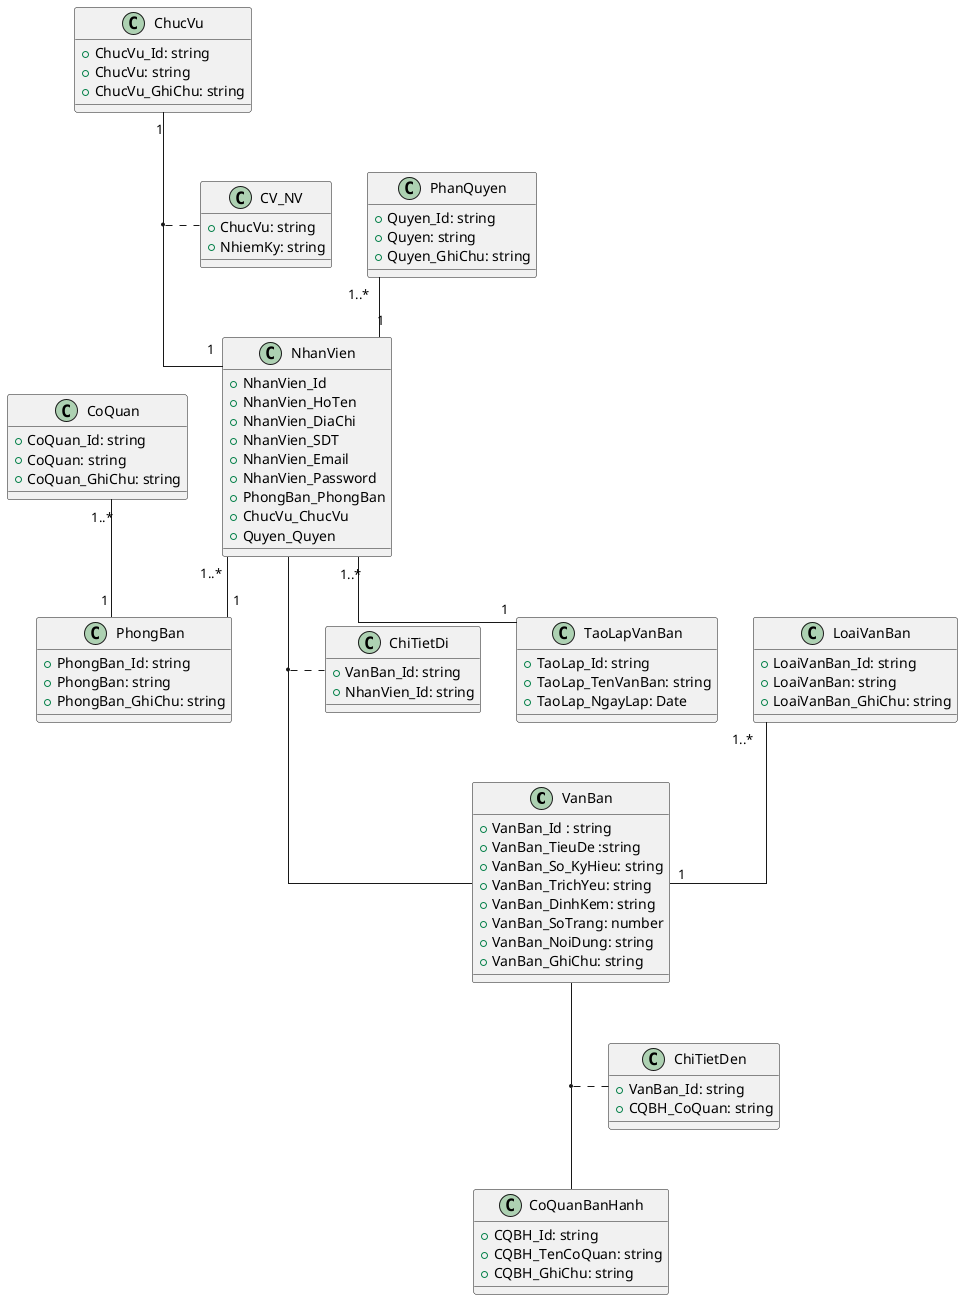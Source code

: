 @startuml

skinparam linetype ortho

class VanBan{
    + VanBan_Id : string
    + VanBan_TieuDe :string
    + VanBan_So_KyHieu: string
    + VanBan_TrichYeu: string 
    + VanBan_DinhKem: string
    + VanBan_SoTrang: number
    + VanBan_NoiDung: string
    + VanBan_GhiChu: string
}






class LoaiVanBan{
    + LoaiVanBan_Id: string
    + LoaiVanBan: string
    + LoaiVanBan_GhiChu: string

}
LoaiVanBan"1..*" -- "1" VanBan

class CoQuanBanHanh{
    + CQBH_Id: string
    + CQBH_TenCoQuan: string
    + CQBH_GhiChu: string
}


class PhongBan{
    + PhongBan_Id: string
    + PhongBan: string
    + PhongBan_GhiChu: string
}


(VanBan, CoQuanBanHanh) . ChiTietDen
class ChiTietDen{
    + VanBan_Id: string
    + CQBH_CoQuan: string
}
class NhanVien{
    + NhanVien_Id
    + NhanVien_HoTen
    + NhanVien_DiaChi
    + NhanVien_SDT
    + NhanVien_Email
    + NhanVien_Password
    + PhongBan_PhongBan
    + ChucVu_ChucVu
    + Quyen_Quyen
}
NhanVien "1..*" -- "1" PhongBan
(NhanVien, VanBan) . ChiTietDi
class ChiTietDi{
    + VanBan_Id: string
    + NhanVien_Id: string
}
class ChucVu{
    + ChucVu_Id: string
    + ChucVu: string
    + ChucVu_GhiChu: string
}
ChucVu "1" -- "1" NhanVien
(ChucVu, NhanVien) . CV_NV
class CV_NV{
    + ChucVu: string
    + NhiemKy: string
}

class TaoLapVanBan{
    + TaoLap_Id: string
    + TaoLap_TenVanBan: string
    + TaoLap_NgayLap: Date
}
NhanVien "1..*" -- "1" TaoLapVanBan




 class PhanQuyen{
     + Quyen_Id: string
     + Quyen: string
     + Quyen_GhiChu: string
 }
PhanQuyen "1..*" -- "1" NhanVien
class CoQuan{
    + CoQuan_Id: string
    + CoQuan: string
    + CoQuan_GhiChu: string
}
CoQuan "1..*" -- "1" PhongBan

@enduml